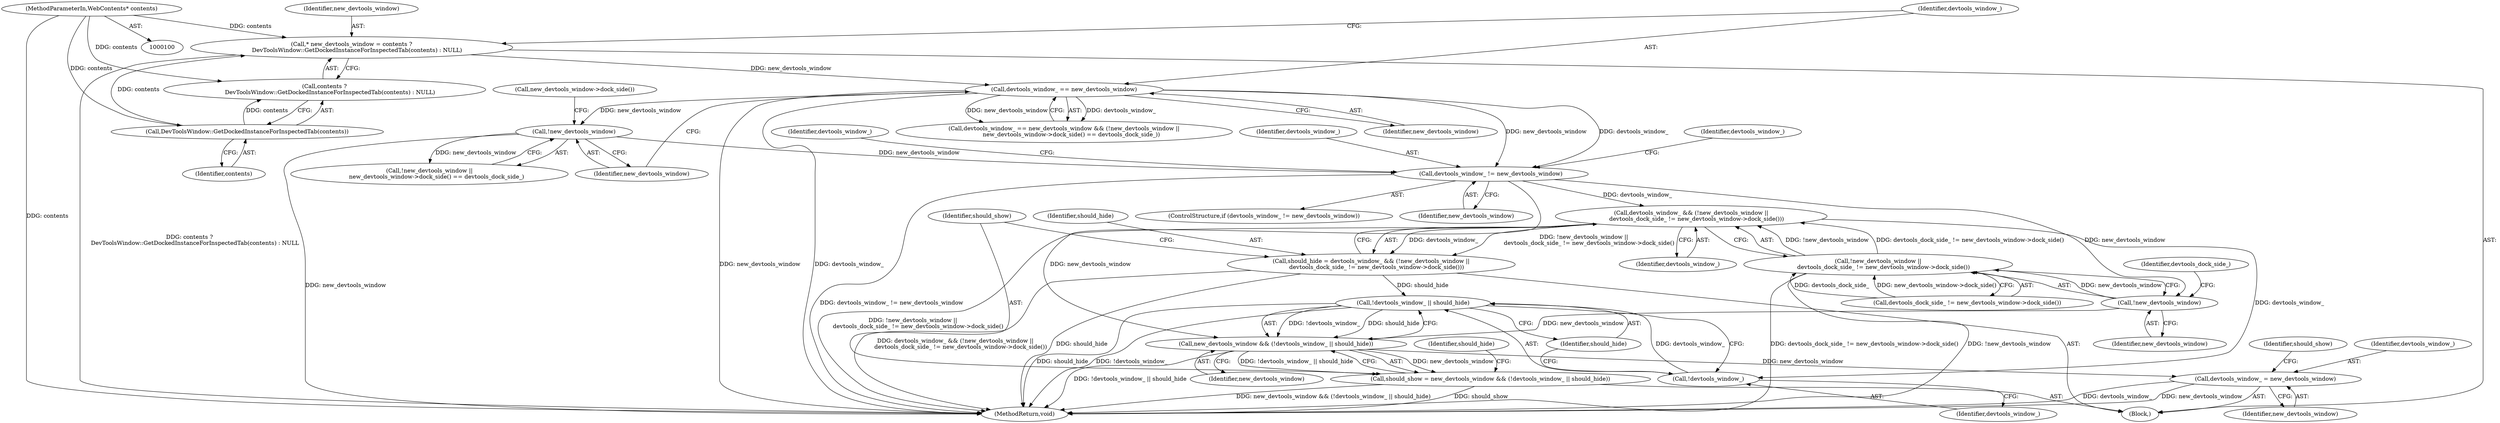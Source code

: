 digraph "0_Chrome_e89cfcb9090e8c98129ae9160c513f504db74599_9@pointer" {
"1000127" [label="(Call,devtools_window_ != new_devtools_window)"];
"1000116" [label="(Call,devtools_window_ == new_devtools_window)"];
"1000107" [label="(Call,* new_devtools_window = contents ?\n      DevToolsWindow::GetDockedInstanceForInspectedTab(contents) : NULL)"];
"1000101" [label="(MethodParameterIn,WebContents* contents)"];
"1000111" [label="(Call,DevToolsWindow::GetDockedInstanceForInspectedTab(contents))"];
"1000120" [label="(Call,!new_devtools_window)"];
"1000179" [label="(Call,devtools_window_ && (!new_devtools_window ||\n      devtools_dock_side_ != new_devtools_window->dock_side()))"];
"1000177" [label="(Call,should_hide = devtools_window_ && (!new_devtools_window ||\n      devtools_dock_side_ != new_devtools_window->dock_side()))"];
"1000192" [label="(Call,!devtools_window_ || should_hide)"];
"1000190" [label="(Call,new_devtools_window && (!devtools_window_ || should_hide))"];
"1000188" [label="(Call,should_show = new_devtools_window && (!devtools_window_ || should_hide))"];
"1000199" [label="(Call,devtools_window_ = new_devtools_window)"];
"1000193" [label="(Call,!devtools_window_)"];
"1000182" [label="(Call,!new_devtools_window)"];
"1000181" [label="(Call,!new_devtools_window ||\n      devtools_dock_side_ != new_devtools_window->dock_side())"];
"1000203" [label="(Identifier,should_show)"];
"1000109" [label="(Call,contents ?\n      DevToolsWindow::GetDockedInstanceForInspectedTab(contents) : NULL)"];
"1000183" [label="(Identifier,new_devtools_window)"];
"1000193" [label="(Call,!devtools_window_)"];
"1000120" [label="(Call,!new_devtools_window)"];
"1000197" [label="(Identifier,should_hide)"];
"1000178" [label="(Identifier,should_hide)"];
"1000190" [label="(Call,new_devtools_window && (!devtools_window_ || should_hide))"];
"1000127" [label="(Call,devtools_window_ != new_devtools_window)"];
"1000191" [label="(Identifier,new_devtools_window)"];
"1000123" [label="(Call,new_devtools_window->dock_side())"];
"1000108" [label="(Identifier,new_devtools_window)"];
"1000111" [label="(Call,DevToolsWindow::GetDockedInstanceForInspectedTab(contents))"];
"1000180" [label="(Identifier,devtools_window_)"];
"1000126" [label="(ControlStructure,if (devtools_window_ != new_devtools_window))"];
"1000192" [label="(Call,!devtools_window_ || should_hide)"];
"1000101" [label="(MethodParameterIn,WebContents* contents)"];
"1000116" [label="(Call,devtools_window_ == new_devtools_window)"];
"1000194" [label="(Identifier,devtools_window_)"];
"1000185" [label="(Identifier,devtools_dock_side_)"];
"1000132" [label="(Identifier,devtools_window_)"];
"1000102" [label="(Block,)"];
"1000189" [label="(Identifier,should_show)"];
"1000184" [label="(Call,devtools_dock_side_ != new_devtools_window->dock_side())"];
"1000129" [label="(Identifier,new_devtools_window)"];
"1000201" [label="(Identifier,new_devtools_window)"];
"1000200" [label="(Identifier,devtools_window_)"];
"1000179" [label="(Call,devtools_window_ && (!new_devtools_window ||\n      devtools_dock_side_ != new_devtools_window->dock_side()))"];
"1000146" [label="(Identifier,devtools_window_)"];
"1000199" [label="(Call,devtools_window_ = new_devtools_window)"];
"1000112" [label="(Identifier,contents)"];
"1000119" [label="(Call,!new_devtools_window ||\n        new_devtools_window->dock_side() == devtools_dock_side_)"];
"1000195" [label="(Identifier,should_hide)"];
"1000177" [label="(Call,should_hide = devtools_window_ && (!new_devtools_window ||\n      devtools_dock_side_ != new_devtools_window->dock_side()))"];
"1000107" [label="(Call,* new_devtools_window = contents ?\n      DevToolsWindow::GetDockedInstanceForInspectedTab(contents) : NULL)"];
"1000128" [label="(Identifier,devtools_window_)"];
"1000115" [label="(Call,devtools_window_ == new_devtools_window && (!new_devtools_window ||\n        new_devtools_window->dock_side() == devtools_dock_side_))"];
"1000117" [label="(Identifier,devtools_window_)"];
"1000182" [label="(Call,!new_devtools_window)"];
"1000188" [label="(Call,should_show = new_devtools_window && (!devtools_window_ || should_hide))"];
"1000181" [label="(Call,!new_devtools_window ||\n      devtools_dock_side_ != new_devtools_window->dock_side())"];
"1000214" [label="(MethodReturn,void)"];
"1000121" [label="(Identifier,new_devtools_window)"];
"1000118" [label="(Identifier,new_devtools_window)"];
"1000127" -> "1000126"  [label="AST: "];
"1000127" -> "1000129"  [label="CFG: "];
"1000128" -> "1000127"  [label="AST: "];
"1000129" -> "1000127"  [label="AST: "];
"1000132" -> "1000127"  [label="CFG: "];
"1000146" -> "1000127"  [label="CFG: "];
"1000127" -> "1000214"  [label="DDG: devtools_window_ != new_devtools_window"];
"1000116" -> "1000127"  [label="DDG: devtools_window_"];
"1000116" -> "1000127"  [label="DDG: new_devtools_window"];
"1000120" -> "1000127"  [label="DDG: new_devtools_window"];
"1000127" -> "1000179"  [label="DDG: devtools_window_"];
"1000127" -> "1000182"  [label="DDG: new_devtools_window"];
"1000127" -> "1000190"  [label="DDG: new_devtools_window"];
"1000116" -> "1000115"  [label="AST: "];
"1000116" -> "1000118"  [label="CFG: "];
"1000117" -> "1000116"  [label="AST: "];
"1000118" -> "1000116"  [label="AST: "];
"1000121" -> "1000116"  [label="CFG: "];
"1000115" -> "1000116"  [label="CFG: "];
"1000116" -> "1000214"  [label="DDG: new_devtools_window"];
"1000116" -> "1000214"  [label="DDG: devtools_window_"];
"1000116" -> "1000115"  [label="DDG: devtools_window_"];
"1000116" -> "1000115"  [label="DDG: new_devtools_window"];
"1000107" -> "1000116"  [label="DDG: new_devtools_window"];
"1000116" -> "1000120"  [label="DDG: new_devtools_window"];
"1000107" -> "1000102"  [label="AST: "];
"1000107" -> "1000109"  [label="CFG: "];
"1000108" -> "1000107"  [label="AST: "];
"1000109" -> "1000107"  [label="AST: "];
"1000117" -> "1000107"  [label="CFG: "];
"1000107" -> "1000214"  [label="DDG: contents ?\n      DevToolsWindow::GetDockedInstanceForInspectedTab(contents) : NULL"];
"1000101" -> "1000107"  [label="DDG: contents"];
"1000111" -> "1000107"  [label="DDG: contents"];
"1000101" -> "1000100"  [label="AST: "];
"1000101" -> "1000214"  [label="DDG: contents"];
"1000101" -> "1000109"  [label="DDG: contents"];
"1000101" -> "1000111"  [label="DDG: contents"];
"1000111" -> "1000109"  [label="AST: "];
"1000111" -> "1000112"  [label="CFG: "];
"1000112" -> "1000111"  [label="AST: "];
"1000109" -> "1000111"  [label="CFG: "];
"1000111" -> "1000109"  [label="DDG: contents"];
"1000120" -> "1000119"  [label="AST: "];
"1000120" -> "1000121"  [label="CFG: "];
"1000121" -> "1000120"  [label="AST: "];
"1000123" -> "1000120"  [label="CFG: "];
"1000119" -> "1000120"  [label="CFG: "];
"1000120" -> "1000214"  [label="DDG: new_devtools_window"];
"1000120" -> "1000119"  [label="DDG: new_devtools_window"];
"1000179" -> "1000177"  [label="AST: "];
"1000179" -> "1000180"  [label="CFG: "];
"1000179" -> "1000181"  [label="CFG: "];
"1000180" -> "1000179"  [label="AST: "];
"1000181" -> "1000179"  [label="AST: "];
"1000177" -> "1000179"  [label="CFG: "];
"1000179" -> "1000214"  [label="DDG: !new_devtools_window ||\n      devtools_dock_side_ != new_devtools_window->dock_side()"];
"1000179" -> "1000177"  [label="DDG: devtools_window_"];
"1000179" -> "1000177"  [label="DDG: !new_devtools_window ||\n      devtools_dock_side_ != new_devtools_window->dock_side()"];
"1000181" -> "1000179"  [label="DDG: !new_devtools_window"];
"1000181" -> "1000179"  [label="DDG: devtools_dock_side_ != new_devtools_window->dock_side()"];
"1000179" -> "1000193"  [label="DDG: devtools_window_"];
"1000177" -> "1000102"  [label="AST: "];
"1000178" -> "1000177"  [label="AST: "];
"1000189" -> "1000177"  [label="CFG: "];
"1000177" -> "1000214"  [label="DDG: devtools_window_ && (!new_devtools_window ||\n      devtools_dock_side_ != new_devtools_window->dock_side())"];
"1000177" -> "1000214"  [label="DDG: should_hide"];
"1000177" -> "1000192"  [label="DDG: should_hide"];
"1000192" -> "1000190"  [label="AST: "];
"1000192" -> "1000193"  [label="CFG: "];
"1000192" -> "1000195"  [label="CFG: "];
"1000193" -> "1000192"  [label="AST: "];
"1000195" -> "1000192"  [label="AST: "];
"1000190" -> "1000192"  [label="CFG: "];
"1000192" -> "1000214"  [label="DDG: should_hide"];
"1000192" -> "1000214"  [label="DDG: !devtools_window_"];
"1000192" -> "1000190"  [label="DDG: !devtools_window_"];
"1000192" -> "1000190"  [label="DDG: should_hide"];
"1000193" -> "1000192"  [label="DDG: devtools_window_"];
"1000190" -> "1000188"  [label="AST: "];
"1000190" -> "1000191"  [label="CFG: "];
"1000191" -> "1000190"  [label="AST: "];
"1000188" -> "1000190"  [label="CFG: "];
"1000190" -> "1000214"  [label="DDG: !devtools_window_ || should_hide"];
"1000190" -> "1000188"  [label="DDG: new_devtools_window"];
"1000190" -> "1000188"  [label="DDG: !devtools_window_ || should_hide"];
"1000182" -> "1000190"  [label="DDG: new_devtools_window"];
"1000190" -> "1000199"  [label="DDG: new_devtools_window"];
"1000188" -> "1000102"  [label="AST: "];
"1000189" -> "1000188"  [label="AST: "];
"1000197" -> "1000188"  [label="CFG: "];
"1000188" -> "1000214"  [label="DDG: new_devtools_window && (!devtools_window_ || should_hide)"];
"1000188" -> "1000214"  [label="DDG: should_show"];
"1000199" -> "1000102"  [label="AST: "];
"1000199" -> "1000201"  [label="CFG: "];
"1000200" -> "1000199"  [label="AST: "];
"1000201" -> "1000199"  [label="AST: "];
"1000203" -> "1000199"  [label="CFG: "];
"1000199" -> "1000214"  [label="DDG: new_devtools_window"];
"1000199" -> "1000214"  [label="DDG: devtools_window_"];
"1000193" -> "1000194"  [label="CFG: "];
"1000194" -> "1000193"  [label="AST: "];
"1000195" -> "1000193"  [label="CFG: "];
"1000182" -> "1000181"  [label="AST: "];
"1000182" -> "1000183"  [label="CFG: "];
"1000183" -> "1000182"  [label="AST: "];
"1000185" -> "1000182"  [label="CFG: "];
"1000181" -> "1000182"  [label="CFG: "];
"1000182" -> "1000181"  [label="DDG: new_devtools_window"];
"1000181" -> "1000184"  [label="CFG: "];
"1000184" -> "1000181"  [label="AST: "];
"1000181" -> "1000214"  [label="DDG: !new_devtools_window"];
"1000181" -> "1000214"  [label="DDG: devtools_dock_side_ != new_devtools_window->dock_side()"];
"1000184" -> "1000181"  [label="DDG: devtools_dock_side_"];
"1000184" -> "1000181"  [label="DDG: new_devtools_window->dock_side()"];
}
